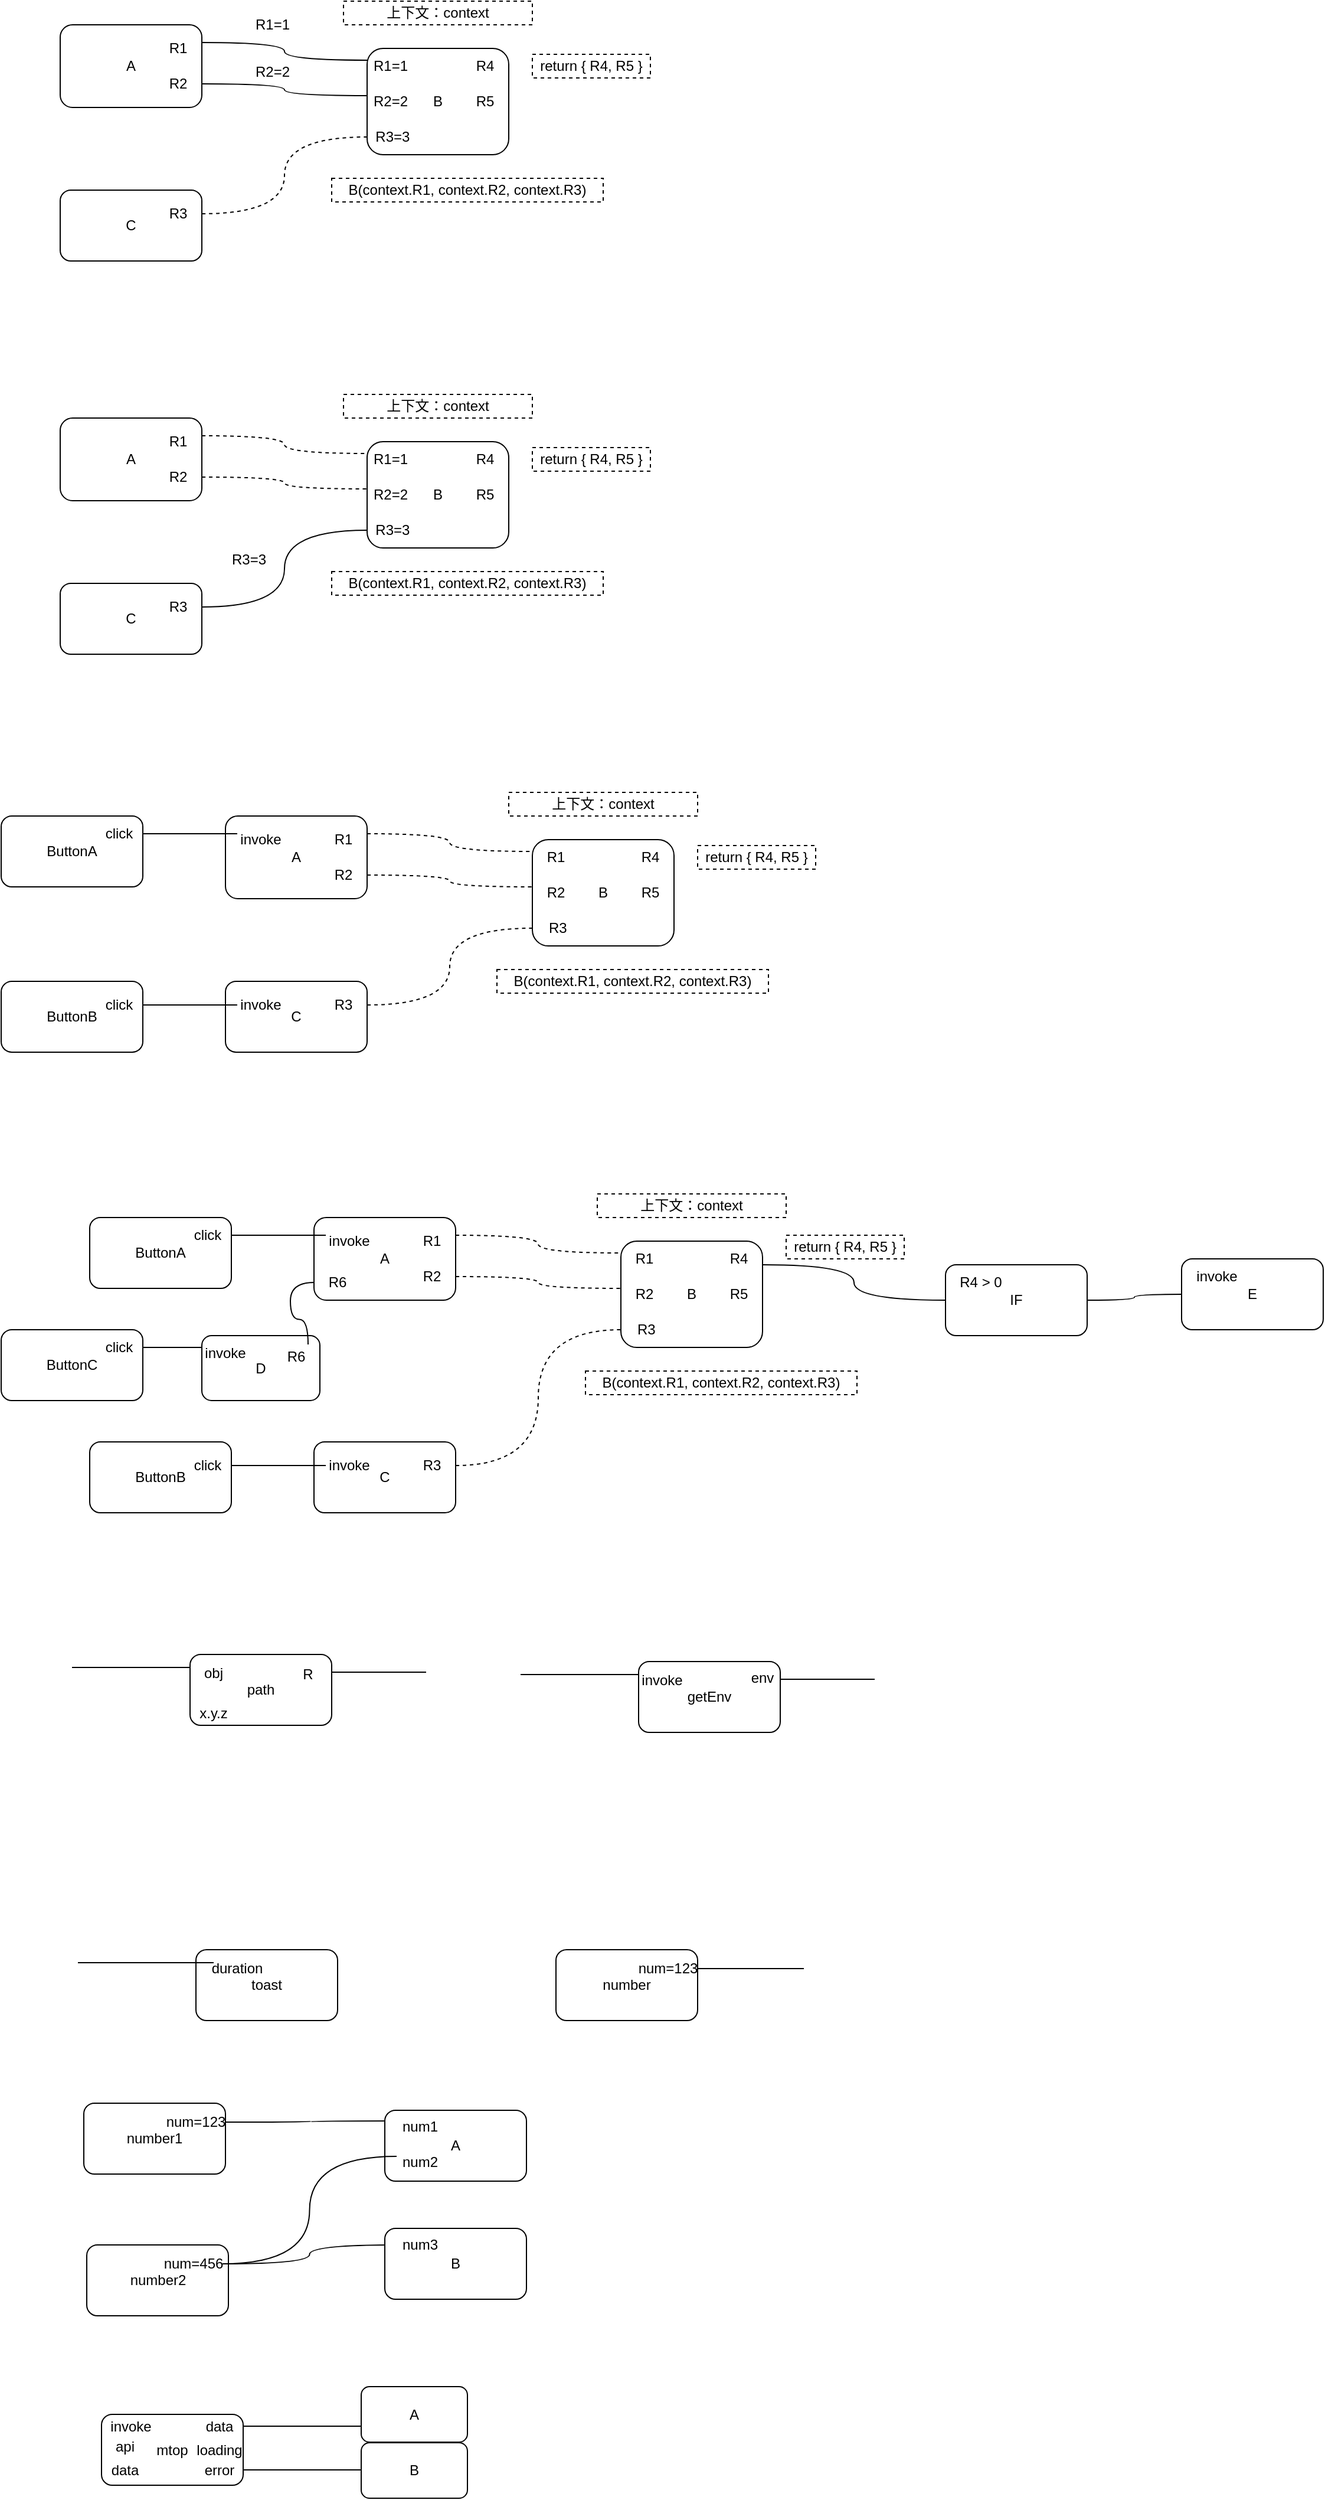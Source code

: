 <mxfile version="12.2.6" type="github" pages="1">
  <diagram id="3SAmoiVlxwmhgFJKYuEp" name="Page-1">
    <mxGraphModel dx="1337" dy="963" grid="1" gridSize="10" guides="1" tooltips="1" connect="1" arrows="1" fold="1" page="1" pageScale="1" pageWidth="1169" pageHeight="827" math="0" shadow="0">
      <root>
        <mxCell id="0"/>
        <mxCell id="1" parent="0"/>
        <mxCell id="eZTUCWaGUSo97DrQXdMs-1" value="A" style="rounded=1;whiteSpace=wrap;html=1;" parent="1" vertex="1">
          <mxGeometry x="70" y="100" width="120" height="70" as="geometry"/>
        </mxCell>
        <mxCell id="eZTUCWaGUSo97DrQXdMs-2" value="B" style="rounded=1;whiteSpace=wrap;html=1;" parent="1" vertex="1">
          <mxGeometry x="330" y="120" width="120" height="90" as="geometry"/>
        </mxCell>
        <mxCell id="eZTUCWaGUSo97DrQXdMs-3" value="C" style="rounded=1;whiteSpace=wrap;html=1;" parent="1" vertex="1">
          <mxGeometry x="70" y="240" width="120" height="60" as="geometry"/>
        </mxCell>
        <mxCell id="eZTUCWaGUSo97DrQXdMs-12" style="rounded=0;orthogonalLoop=1;jettySize=auto;html=1;exitX=1;exitY=0.25;exitDx=0;exitDy=0;entryX=0;entryY=0.25;entryDx=0;entryDy=0;endArrow=none;endFill=0;edgeStyle=orthogonalEdgeStyle;curved=1;" parent="1" source="eZTUCWaGUSo97DrQXdMs-5" target="eZTUCWaGUSo97DrQXdMs-9" edge="1">
          <mxGeometry relative="1" as="geometry"/>
        </mxCell>
        <mxCell id="eZTUCWaGUSo97DrQXdMs-5" value="R1" style="text;html=1;strokeColor=none;fillColor=none;align=center;verticalAlign=middle;whiteSpace=wrap;rounded=0;" parent="1" vertex="1">
          <mxGeometry x="150" y="110" width="40" height="20" as="geometry"/>
        </mxCell>
        <mxCell id="eZTUCWaGUSo97DrQXdMs-13" style="edgeStyle=orthogonalEdgeStyle;rounded=0;orthogonalLoop=1;jettySize=auto;html=1;exitX=1;exitY=0.5;exitDx=0;exitDy=0;entryX=0;entryY=0.25;entryDx=0;entryDy=0;endArrow=none;endFill=0;curved=1;" parent="1" source="eZTUCWaGUSo97DrQXdMs-6" target="eZTUCWaGUSo97DrQXdMs-10" edge="1">
          <mxGeometry relative="1" as="geometry"/>
        </mxCell>
        <mxCell id="eZTUCWaGUSo97DrQXdMs-6" value="R2" style="text;html=1;strokeColor=none;fillColor=none;align=center;verticalAlign=middle;whiteSpace=wrap;rounded=0;" parent="1" vertex="1">
          <mxGeometry x="150" y="140" width="40" height="20" as="geometry"/>
        </mxCell>
        <mxCell id="eZTUCWaGUSo97DrQXdMs-14" style="edgeStyle=orthogonalEdgeStyle;rounded=0;orthogonalLoop=1;jettySize=auto;html=1;exitX=1;exitY=0.5;exitDx=0;exitDy=0;entryX=0;entryY=0.5;entryDx=0;entryDy=0;endArrow=none;endFill=0;curved=1;dashed=1;" parent="1" source="eZTUCWaGUSo97DrQXdMs-7" target="eZTUCWaGUSo97DrQXdMs-11" edge="1">
          <mxGeometry relative="1" as="geometry"/>
        </mxCell>
        <mxCell id="eZTUCWaGUSo97DrQXdMs-7" value="R3" style="text;html=1;strokeColor=none;fillColor=none;align=center;verticalAlign=middle;whiteSpace=wrap;rounded=0;" parent="1" vertex="1">
          <mxGeometry x="150" y="250" width="40" height="20" as="geometry"/>
        </mxCell>
        <mxCell id="eZTUCWaGUSo97DrQXdMs-9" value="R1=1" style="text;html=1;strokeColor=none;fillColor=none;align=center;verticalAlign=middle;whiteSpace=wrap;rounded=0;" parent="1" vertex="1">
          <mxGeometry x="330" y="125" width="40" height="20" as="geometry"/>
        </mxCell>
        <mxCell id="eZTUCWaGUSo97DrQXdMs-10" value="R2=2" style="text;html=1;strokeColor=none;fillColor=none;align=center;verticalAlign=middle;whiteSpace=wrap;rounded=0;" parent="1" vertex="1">
          <mxGeometry x="330" y="155" width="40" height="20" as="geometry"/>
        </mxCell>
        <mxCell id="eZTUCWaGUSo97DrQXdMs-11" value="&amp;nbsp;R3=3" style="text;html=1;strokeColor=none;fillColor=none;align=center;verticalAlign=middle;whiteSpace=wrap;rounded=0;" parent="1" vertex="1">
          <mxGeometry x="330" y="185" width="40" height="20" as="geometry"/>
        </mxCell>
        <mxCell id="eZTUCWaGUSo97DrQXdMs-15" value="上下文：context" style="text;html=1;strokeColor=#000000;fillColor=none;align=center;verticalAlign=middle;whiteSpace=wrap;rounded=0;dashed=1;" parent="1" vertex="1">
          <mxGeometry x="310" y="80" width="160" height="20" as="geometry"/>
        </mxCell>
        <mxCell id="eZTUCWaGUSo97DrQXdMs-16" value="B(context.R1, context.R2, context.R3)" style="text;html=1;strokeColor=#000000;fillColor=none;align=center;verticalAlign=middle;whiteSpace=wrap;rounded=0;dashed=1;" parent="1" vertex="1">
          <mxGeometry x="300" y="230" width="230" height="20" as="geometry"/>
        </mxCell>
        <mxCell id="eZTUCWaGUSo97DrQXdMs-17" value="R4" style="text;html=1;strokeColor=none;fillColor=none;align=center;verticalAlign=middle;whiteSpace=wrap;rounded=0;" parent="1" vertex="1">
          <mxGeometry x="410" y="125" width="40" height="20" as="geometry"/>
        </mxCell>
        <mxCell id="eZTUCWaGUSo97DrQXdMs-18" value="R5" style="text;html=1;strokeColor=none;fillColor=none;align=center;verticalAlign=middle;whiteSpace=wrap;rounded=0;" parent="1" vertex="1">
          <mxGeometry x="410" y="155" width="40" height="20" as="geometry"/>
        </mxCell>
        <mxCell id="eZTUCWaGUSo97DrQXdMs-19" value="return { R4, R5 }" style="text;html=1;strokeColor=#000000;fillColor=none;align=center;verticalAlign=middle;whiteSpace=wrap;rounded=0;dashed=1;" parent="1" vertex="1">
          <mxGeometry x="470" y="125" width="100" height="20" as="geometry"/>
        </mxCell>
        <mxCell id="eZTUCWaGUSo97DrQXdMs-24" value="R1=1" style="text;html=1;strokeColor=none;fillColor=none;align=center;verticalAlign=middle;whiteSpace=wrap;rounded=0;dashed=1;" parent="1" vertex="1">
          <mxGeometry x="230" y="90" width="40" height="20" as="geometry"/>
        </mxCell>
        <mxCell id="eZTUCWaGUSo97DrQXdMs-62" value="A" style="rounded=1;whiteSpace=wrap;html=1;" parent="1" vertex="1">
          <mxGeometry x="70" y="433" width="120" height="70" as="geometry"/>
        </mxCell>
        <mxCell id="eZTUCWaGUSo97DrQXdMs-63" value="B" style="rounded=1;whiteSpace=wrap;html=1;" parent="1" vertex="1">
          <mxGeometry x="330" y="453" width="120" height="90" as="geometry"/>
        </mxCell>
        <mxCell id="eZTUCWaGUSo97DrQXdMs-64" value="C" style="rounded=1;whiteSpace=wrap;html=1;" parent="1" vertex="1">
          <mxGeometry x="70" y="573" width="120" height="60" as="geometry"/>
        </mxCell>
        <mxCell id="eZTUCWaGUSo97DrQXdMs-65" style="rounded=0;orthogonalLoop=1;jettySize=auto;html=1;exitX=1;exitY=0.25;exitDx=0;exitDy=0;entryX=0;entryY=0.25;entryDx=0;entryDy=0;endArrow=none;endFill=0;edgeStyle=orthogonalEdgeStyle;curved=1;dashed=1;" parent="1" source="eZTUCWaGUSo97DrQXdMs-66" target="eZTUCWaGUSo97DrQXdMs-71" edge="1">
          <mxGeometry relative="1" as="geometry"/>
        </mxCell>
        <mxCell id="eZTUCWaGUSo97DrQXdMs-66" value="R1" style="text;html=1;strokeColor=none;fillColor=none;align=center;verticalAlign=middle;whiteSpace=wrap;rounded=0;" parent="1" vertex="1">
          <mxGeometry x="150" y="443" width="40" height="20" as="geometry"/>
        </mxCell>
        <mxCell id="eZTUCWaGUSo97DrQXdMs-67" style="edgeStyle=orthogonalEdgeStyle;rounded=0;orthogonalLoop=1;jettySize=auto;html=1;exitX=1;exitY=0.5;exitDx=0;exitDy=0;entryX=0;entryY=0.25;entryDx=0;entryDy=0;endArrow=none;endFill=0;curved=1;dashed=1;" parent="1" source="eZTUCWaGUSo97DrQXdMs-68" target="eZTUCWaGUSo97DrQXdMs-72" edge="1">
          <mxGeometry relative="1" as="geometry"/>
        </mxCell>
        <mxCell id="eZTUCWaGUSo97DrQXdMs-68" value="R2" style="text;html=1;strokeColor=none;fillColor=none;align=center;verticalAlign=middle;whiteSpace=wrap;rounded=0;" parent="1" vertex="1">
          <mxGeometry x="150" y="473" width="40" height="20" as="geometry"/>
        </mxCell>
        <mxCell id="eZTUCWaGUSo97DrQXdMs-69" style="edgeStyle=orthogonalEdgeStyle;rounded=0;orthogonalLoop=1;jettySize=auto;html=1;exitX=1;exitY=0.5;exitDx=0;exitDy=0;entryX=0;entryY=0.5;entryDx=0;entryDy=0;endArrow=none;endFill=0;curved=1;" parent="1" source="eZTUCWaGUSo97DrQXdMs-70" target="eZTUCWaGUSo97DrQXdMs-73" edge="1">
          <mxGeometry relative="1" as="geometry"/>
        </mxCell>
        <mxCell id="eZTUCWaGUSo97DrQXdMs-70" value="R3" style="text;html=1;strokeColor=none;fillColor=none;align=center;verticalAlign=middle;whiteSpace=wrap;rounded=0;" parent="1" vertex="1">
          <mxGeometry x="150" y="583" width="40" height="20" as="geometry"/>
        </mxCell>
        <mxCell id="eZTUCWaGUSo97DrQXdMs-71" value="R1=1" style="text;html=1;strokeColor=none;fillColor=none;align=center;verticalAlign=middle;whiteSpace=wrap;rounded=0;" parent="1" vertex="1">
          <mxGeometry x="330" y="458" width="40" height="20" as="geometry"/>
        </mxCell>
        <mxCell id="eZTUCWaGUSo97DrQXdMs-72" value="R2=2" style="text;html=1;strokeColor=none;fillColor=none;align=center;verticalAlign=middle;whiteSpace=wrap;rounded=0;" parent="1" vertex="1">
          <mxGeometry x="330" y="488" width="40" height="20" as="geometry"/>
        </mxCell>
        <mxCell id="eZTUCWaGUSo97DrQXdMs-73" value="&amp;nbsp;R3=3" style="text;html=1;strokeColor=none;fillColor=none;align=center;verticalAlign=middle;whiteSpace=wrap;rounded=0;" parent="1" vertex="1">
          <mxGeometry x="330" y="518" width="40" height="20" as="geometry"/>
        </mxCell>
        <mxCell id="eZTUCWaGUSo97DrQXdMs-74" value="上下文：context" style="text;html=1;strokeColor=#000000;fillColor=none;align=center;verticalAlign=middle;whiteSpace=wrap;rounded=0;dashed=1;" parent="1" vertex="1">
          <mxGeometry x="310" y="413" width="160" height="20" as="geometry"/>
        </mxCell>
        <mxCell id="eZTUCWaGUSo97DrQXdMs-75" value="B(context.R1, context.R2, context.R3)" style="text;html=1;strokeColor=#000000;fillColor=none;align=center;verticalAlign=middle;whiteSpace=wrap;rounded=0;dashed=1;" parent="1" vertex="1">
          <mxGeometry x="300" y="563" width="230" height="20" as="geometry"/>
        </mxCell>
        <mxCell id="eZTUCWaGUSo97DrQXdMs-76" value="R4" style="text;html=1;strokeColor=none;fillColor=none;align=center;verticalAlign=middle;whiteSpace=wrap;rounded=0;" parent="1" vertex="1">
          <mxGeometry x="410" y="458" width="40" height="20" as="geometry"/>
        </mxCell>
        <mxCell id="eZTUCWaGUSo97DrQXdMs-77" value="R5" style="text;html=1;strokeColor=none;fillColor=none;align=center;verticalAlign=middle;whiteSpace=wrap;rounded=0;" parent="1" vertex="1">
          <mxGeometry x="410" y="488" width="40" height="20" as="geometry"/>
        </mxCell>
        <mxCell id="eZTUCWaGUSo97DrQXdMs-78" value="return { R4, R5 }" style="text;html=1;strokeColor=#000000;fillColor=none;align=center;verticalAlign=middle;whiteSpace=wrap;rounded=0;dashed=1;" parent="1" vertex="1">
          <mxGeometry x="470" y="458" width="100" height="20" as="geometry"/>
        </mxCell>
        <mxCell id="eZTUCWaGUSo97DrQXdMs-79" value="R3=3" style="text;html=1;strokeColor=none;fillColor=none;align=center;verticalAlign=middle;whiteSpace=wrap;rounded=0;dashed=1;" parent="1" vertex="1">
          <mxGeometry x="210" y="543" width="40" height="20" as="geometry"/>
        </mxCell>
        <mxCell id="eZTUCWaGUSo97DrQXdMs-80" value="R2=2" style="text;html=1;strokeColor=none;fillColor=none;align=center;verticalAlign=middle;whiteSpace=wrap;rounded=0;dashed=1;" parent="1" vertex="1">
          <mxGeometry x="230" y="130" width="40" height="20" as="geometry"/>
        </mxCell>
        <mxCell id="eZTUCWaGUSo97DrQXdMs-82" value="A" style="rounded=1;whiteSpace=wrap;html=1;" parent="1" vertex="1">
          <mxGeometry x="210" y="770" width="120" height="70" as="geometry"/>
        </mxCell>
        <mxCell id="eZTUCWaGUSo97DrQXdMs-83" value="B" style="rounded=1;whiteSpace=wrap;html=1;" parent="1" vertex="1">
          <mxGeometry x="470" y="790" width="120" height="90" as="geometry"/>
        </mxCell>
        <mxCell id="eZTUCWaGUSo97DrQXdMs-84" value="C" style="rounded=1;whiteSpace=wrap;html=1;" parent="1" vertex="1">
          <mxGeometry x="210" y="910" width="120" height="60" as="geometry"/>
        </mxCell>
        <mxCell id="eZTUCWaGUSo97DrQXdMs-85" style="rounded=0;orthogonalLoop=1;jettySize=auto;html=1;exitX=1;exitY=0.25;exitDx=0;exitDy=0;entryX=0;entryY=0.25;entryDx=0;entryDy=0;endArrow=none;endFill=0;edgeStyle=orthogonalEdgeStyle;curved=1;dashed=1;" parent="1" source="eZTUCWaGUSo97DrQXdMs-86" target="eZTUCWaGUSo97DrQXdMs-91" edge="1">
          <mxGeometry relative="1" as="geometry"/>
        </mxCell>
        <mxCell id="eZTUCWaGUSo97DrQXdMs-86" value="R1" style="text;html=1;strokeColor=none;fillColor=none;align=center;verticalAlign=middle;whiteSpace=wrap;rounded=0;" parent="1" vertex="1">
          <mxGeometry x="290" y="780" width="40" height="20" as="geometry"/>
        </mxCell>
        <mxCell id="eZTUCWaGUSo97DrQXdMs-87" style="edgeStyle=orthogonalEdgeStyle;rounded=0;orthogonalLoop=1;jettySize=auto;html=1;exitX=1;exitY=0.5;exitDx=0;exitDy=0;entryX=0;entryY=0.25;entryDx=0;entryDy=0;endArrow=none;endFill=0;curved=1;dashed=1;" parent="1" source="eZTUCWaGUSo97DrQXdMs-88" target="eZTUCWaGUSo97DrQXdMs-92" edge="1">
          <mxGeometry relative="1" as="geometry"/>
        </mxCell>
        <mxCell id="eZTUCWaGUSo97DrQXdMs-88" value="R2" style="text;html=1;strokeColor=none;fillColor=none;align=center;verticalAlign=middle;whiteSpace=wrap;rounded=0;" parent="1" vertex="1">
          <mxGeometry x="290" y="810" width="40" height="20" as="geometry"/>
        </mxCell>
        <mxCell id="eZTUCWaGUSo97DrQXdMs-89" style="edgeStyle=orthogonalEdgeStyle;rounded=0;orthogonalLoop=1;jettySize=auto;html=1;exitX=1;exitY=0.5;exitDx=0;exitDy=0;entryX=0;entryY=0.5;entryDx=0;entryDy=0;endArrow=none;endFill=0;curved=1;dashed=1;" parent="1" source="eZTUCWaGUSo97DrQXdMs-90" target="eZTUCWaGUSo97DrQXdMs-93" edge="1">
          <mxGeometry relative="1" as="geometry"/>
        </mxCell>
        <mxCell id="eZTUCWaGUSo97DrQXdMs-90" value="R3" style="text;html=1;strokeColor=none;fillColor=none;align=center;verticalAlign=middle;whiteSpace=wrap;rounded=0;" parent="1" vertex="1">
          <mxGeometry x="290" y="920" width="40" height="20" as="geometry"/>
        </mxCell>
        <mxCell id="eZTUCWaGUSo97DrQXdMs-91" value="R1" style="text;html=1;strokeColor=none;fillColor=none;align=center;verticalAlign=middle;whiteSpace=wrap;rounded=0;" parent="1" vertex="1">
          <mxGeometry x="470" y="795" width="40" height="20" as="geometry"/>
        </mxCell>
        <mxCell id="eZTUCWaGUSo97DrQXdMs-92" value="R2" style="text;html=1;strokeColor=none;fillColor=none;align=center;verticalAlign=middle;whiteSpace=wrap;rounded=0;" parent="1" vertex="1">
          <mxGeometry x="470" y="825" width="40" height="20" as="geometry"/>
        </mxCell>
        <mxCell id="eZTUCWaGUSo97DrQXdMs-93" value="&amp;nbsp;R3" style="text;html=1;strokeColor=none;fillColor=none;align=center;verticalAlign=middle;whiteSpace=wrap;rounded=0;" parent="1" vertex="1">
          <mxGeometry x="470" y="855" width="40" height="20" as="geometry"/>
        </mxCell>
        <mxCell id="eZTUCWaGUSo97DrQXdMs-94" value="上下文：context" style="text;html=1;strokeColor=#000000;fillColor=none;align=center;verticalAlign=middle;whiteSpace=wrap;rounded=0;dashed=1;" parent="1" vertex="1">
          <mxGeometry x="450" y="750" width="160" height="20" as="geometry"/>
        </mxCell>
        <mxCell id="eZTUCWaGUSo97DrQXdMs-95" value="B(context.R1, context.R2, context.R3)" style="text;html=1;strokeColor=#000000;fillColor=none;align=center;verticalAlign=middle;whiteSpace=wrap;rounded=0;dashed=1;" parent="1" vertex="1">
          <mxGeometry x="440" y="900" width="230" height="20" as="geometry"/>
        </mxCell>
        <mxCell id="eZTUCWaGUSo97DrQXdMs-96" value="R4" style="text;html=1;strokeColor=none;fillColor=none;align=center;verticalAlign=middle;whiteSpace=wrap;rounded=0;" parent="1" vertex="1">
          <mxGeometry x="550" y="795" width="40" height="20" as="geometry"/>
        </mxCell>
        <mxCell id="eZTUCWaGUSo97DrQXdMs-97" value="R5" style="text;html=1;strokeColor=none;fillColor=none;align=center;verticalAlign=middle;whiteSpace=wrap;rounded=0;" parent="1" vertex="1">
          <mxGeometry x="550" y="825" width="40" height="20" as="geometry"/>
        </mxCell>
        <mxCell id="eZTUCWaGUSo97DrQXdMs-98" value="return { R4, R5 }" style="text;html=1;strokeColor=#000000;fillColor=none;align=center;verticalAlign=middle;whiteSpace=wrap;rounded=0;dashed=1;" parent="1" vertex="1">
          <mxGeometry x="610" y="795" width="100" height="20" as="geometry"/>
        </mxCell>
        <mxCell id="eZTUCWaGUSo97DrQXdMs-100" value="ButtonB" style="rounded=1;whiteSpace=wrap;html=1;" parent="1" vertex="1">
          <mxGeometry x="20" y="910" width="120" height="60" as="geometry"/>
        </mxCell>
        <mxCell id="eZTUCWaGUSo97DrQXdMs-103" style="edgeStyle=orthogonalEdgeStyle;curved=1;rounded=0;orthogonalLoop=1;jettySize=auto;html=1;exitX=1;exitY=0.5;exitDx=0;exitDy=0;entryX=0;entryY=0.5;entryDx=0;entryDy=0;endArrow=none;endFill=0;" parent="1" source="eZTUCWaGUSo97DrQXdMs-101" target="eZTUCWaGUSo97DrQXdMs-102" edge="1">
          <mxGeometry relative="1" as="geometry"/>
        </mxCell>
        <mxCell id="eZTUCWaGUSo97DrQXdMs-101" value="click" style="text;html=1;strokeColor=none;fillColor=none;align=center;verticalAlign=middle;whiteSpace=wrap;rounded=0;" parent="1" vertex="1">
          <mxGeometry x="100" y="920" width="40" height="20" as="geometry"/>
        </mxCell>
        <mxCell id="eZTUCWaGUSo97DrQXdMs-102" value="invoke" style="text;html=1;strokeColor=none;fillColor=none;align=center;verticalAlign=middle;whiteSpace=wrap;rounded=0;" parent="1" vertex="1">
          <mxGeometry x="220" y="920" width="40" height="20" as="geometry"/>
        </mxCell>
        <mxCell id="eZTUCWaGUSo97DrQXdMs-104" value="ButtonA" style="rounded=1;whiteSpace=wrap;html=1;" parent="1" vertex="1">
          <mxGeometry x="20" y="770" width="120" height="60" as="geometry"/>
        </mxCell>
        <mxCell id="eZTUCWaGUSo97DrQXdMs-107" style="edgeStyle=orthogonalEdgeStyle;curved=1;rounded=0;orthogonalLoop=1;jettySize=auto;html=1;exitX=1;exitY=0.5;exitDx=0;exitDy=0;entryX=0;entryY=0.25;entryDx=0;entryDy=0;endArrow=none;endFill=0;" parent="1" source="eZTUCWaGUSo97DrQXdMs-105" target="eZTUCWaGUSo97DrQXdMs-106" edge="1">
          <mxGeometry relative="1" as="geometry"/>
        </mxCell>
        <mxCell id="eZTUCWaGUSo97DrQXdMs-105" value="click" style="text;html=1;strokeColor=none;fillColor=none;align=center;verticalAlign=middle;whiteSpace=wrap;rounded=0;" parent="1" vertex="1">
          <mxGeometry x="100" y="775" width="40" height="20" as="geometry"/>
        </mxCell>
        <mxCell id="eZTUCWaGUSo97DrQXdMs-106" value="invoke" style="text;html=1;strokeColor=none;fillColor=none;align=center;verticalAlign=middle;whiteSpace=wrap;rounded=0;" parent="1" vertex="1">
          <mxGeometry x="220" y="780" width="40" height="20" as="geometry"/>
        </mxCell>
        <mxCell id="eZTUCWaGUSo97DrQXdMs-108" value="A" style="rounded=1;whiteSpace=wrap;html=1;" parent="1" vertex="1">
          <mxGeometry x="285" y="1110" width="120" height="70" as="geometry"/>
        </mxCell>
        <mxCell id="eZTUCWaGUSo97DrQXdMs-109" value="B" style="rounded=1;whiteSpace=wrap;html=1;" parent="1" vertex="1">
          <mxGeometry x="545" y="1130" width="120" height="90" as="geometry"/>
        </mxCell>
        <mxCell id="eZTUCWaGUSo97DrQXdMs-110" value="C" style="rounded=1;whiteSpace=wrap;html=1;" parent="1" vertex="1">
          <mxGeometry x="285" y="1300" width="120" height="60" as="geometry"/>
        </mxCell>
        <mxCell id="eZTUCWaGUSo97DrQXdMs-111" style="rounded=0;orthogonalLoop=1;jettySize=auto;html=1;exitX=1;exitY=0.25;exitDx=0;exitDy=0;entryX=0;entryY=0.25;entryDx=0;entryDy=0;endArrow=none;endFill=0;edgeStyle=orthogonalEdgeStyle;curved=1;dashed=1;" parent="1" source="eZTUCWaGUSo97DrQXdMs-112" target="eZTUCWaGUSo97DrQXdMs-117" edge="1">
          <mxGeometry relative="1" as="geometry"/>
        </mxCell>
        <mxCell id="eZTUCWaGUSo97DrQXdMs-112" value="R1" style="text;html=1;strokeColor=none;fillColor=none;align=center;verticalAlign=middle;whiteSpace=wrap;rounded=0;" parent="1" vertex="1">
          <mxGeometry x="365" y="1120" width="40" height="20" as="geometry"/>
        </mxCell>
        <mxCell id="eZTUCWaGUSo97DrQXdMs-113" style="edgeStyle=orthogonalEdgeStyle;rounded=0;orthogonalLoop=1;jettySize=auto;html=1;exitX=1;exitY=0.5;exitDx=0;exitDy=0;entryX=0;entryY=0.25;entryDx=0;entryDy=0;endArrow=none;endFill=0;curved=1;dashed=1;" parent="1" source="eZTUCWaGUSo97DrQXdMs-114" target="eZTUCWaGUSo97DrQXdMs-118" edge="1">
          <mxGeometry relative="1" as="geometry"/>
        </mxCell>
        <mxCell id="eZTUCWaGUSo97DrQXdMs-114" value="R2" style="text;html=1;strokeColor=none;fillColor=none;align=center;verticalAlign=middle;whiteSpace=wrap;rounded=0;" parent="1" vertex="1">
          <mxGeometry x="365" y="1150" width="40" height="20" as="geometry"/>
        </mxCell>
        <mxCell id="eZTUCWaGUSo97DrQXdMs-115" style="edgeStyle=orthogonalEdgeStyle;rounded=0;orthogonalLoop=1;jettySize=auto;html=1;exitX=1;exitY=0.5;exitDx=0;exitDy=0;entryX=0;entryY=0.5;entryDx=0;entryDy=0;endArrow=none;endFill=0;curved=1;dashed=1;" parent="1" source="eZTUCWaGUSo97DrQXdMs-116" target="eZTUCWaGUSo97DrQXdMs-119" edge="1">
          <mxGeometry relative="1" as="geometry"/>
        </mxCell>
        <mxCell id="eZTUCWaGUSo97DrQXdMs-116" value="R3" style="text;html=1;strokeColor=none;fillColor=none;align=center;verticalAlign=middle;whiteSpace=wrap;rounded=0;" parent="1" vertex="1">
          <mxGeometry x="365" y="1310" width="40" height="20" as="geometry"/>
        </mxCell>
        <mxCell id="eZTUCWaGUSo97DrQXdMs-117" value="R1" style="text;html=1;strokeColor=none;fillColor=none;align=center;verticalAlign=middle;whiteSpace=wrap;rounded=0;" parent="1" vertex="1">
          <mxGeometry x="545" y="1135" width="40" height="20" as="geometry"/>
        </mxCell>
        <mxCell id="eZTUCWaGUSo97DrQXdMs-118" value="R2" style="text;html=1;strokeColor=none;fillColor=none;align=center;verticalAlign=middle;whiteSpace=wrap;rounded=0;" parent="1" vertex="1">
          <mxGeometry x="545" y="1165" width="40" height="20" as="geometry"/>
        </mxCell>
        <mxCell id="eZTUCWaGUSo97DrQXdMs-119" value="&amp;nbsp;R3" style="text;html=1;strokeColor=none;fillColor=none;align=center;verticalAlign=middle;whiteSpace=wrap;rounded=0;" parent="1" vertex="1">
          <mxGeometry x="545" y="1195" width="40" height="20" as="geometry"/>
        </mxCell>
        <mxCell id="eZTUCWaGUSo97DrQXdMs-120" value="上下文：context" style="text;html=1;strokeColor=#000000;fillColor=none;align=center;verticalAlign=middle;whiteSpace=wrap;rounded=0;dashed=1;" parent="1" vertex="1">
          <mxGeometry x="525" y="1090" width="160" height="20" as="geometry"/>
        </mxCell>
        <mxCell id="eZTUCWaGUSo97DrQXdMs-121" value="B(context.R1, context.R2, context.R3)" style="text;html=1;strokeColor=#000000;fillColor=none;align=center;verticalAlign=middle;whiteSpace=wrap;rounded=0;dashed=1;" parent="1" vertex="1">
          <mxGeometry x="515" y="1240" width="230" height="20" as="geometry"/>
        </mxCell>
        <mxCell id="eZTUCWaGUSo97DrQXdMs-145" style="edgeStyle=orthogonalEdgeStyle;curved=1;rounded=0;orthogonalLoop=1;jettySize=auto;html=1;exitX=1;exitY=0.75;exitDx=0;exitDy=0;endArrow=none;endFill=0;" parent="1" source="eZTUCWaGUSo97DrQXdMs-122" target="eZTUCWaGUSo97DrQXdMs-143" edge="1">
          <mxGeometry relative="1" as="geometry"/>
        </mxCell>
        <mxCell id="eZTUCWaGUSo97DrQXdMs-122" value="R4" style="text;html=1;strokeColor=none;fillColor=none;align=center;verticalAlign=middle;whiteSpace=wrap;rounded=0;" parent="1" vertex="1">
          <mxGeometry x="625" y="1135" width="40" height="20" as="geometry"/>
        </mxCell>
        <mxCell id="eZTUCWaGUSo97DrQXdMs-123" value="R5" style="text;html=1;strokeColor=none;fillColor=none;align=center;verticalAlign=middle;whiteSpace=wrap;rounded=0;" parent="1" vertex="1">
          <mxGeometry x="625" y="1165" width="40" height="20" as="geometry"/>
        </mxCell>
        <mxCell id="eZTUCWaGUSo97DrQXdMs-124" value="return { R4, R5 }" style="text;html=1;strokeColor=#000000;fillColor=none;align=center;verticalAlign=middle;whiteSpace=wrap;rounded=0;dashed=1;" parent="1" vertex="1">
          <mxGeometry x="685" y="1125" width="100" height="20" as="geometry"/>
        </mxCell>
        <mxCell id="eZTUCWaGUSo97DrQXdMs-125" value="ButtonB" style="rounded=1;whiteSpace=wrap;html=1;" parent="1" vertex="1">
          <mxGeometry x="95" y="1300" width="120" height="60" as="geometry"/>
        </mxCell>
        <mxCell id="eZTUCWaGUSo97DrQXdMs-126" style="edgeStyle=orthogonalEdgeStyle;curved=1;rounded=0;orthogonalLoop=1;jettySize=auto;html=1;exitX=1;exitY=0.5;exitDx=0;exitDy=0;entryX=0;entryY=0.5;entryDx=0;entryDy=0;endArrow=none;endFill=0;" parent="1" source="eZTUCWaGUSo97DrQXdMs-127" target="eZTUCWaGUSo97DrQXdMs-128" edge="1">
          <mxGeometry relative="1" as="geometry"/>
        </mxCell>
        <mxCell id="eZTUCWaGUSo97DrQXdMs-127" value="click" style="text;html=1;strokeColor=none;fillColor=none;align=center;verticalAlign=middle;whiteSpace=wrap;rounded=0;" parent="1" vertex="1">
          <mxGeometry x="175" y="1310" width="40" height="20" as="geometry"/>
        </mxCell>
        <mxCell id="eZTUCWaGUSo97DrQXdMs-128" value="invoke" style="text;html=1;strokeColor=none;fillColor=none;align=center;verticalAlign=middle;whiteSpace=wrap;rounded=0;" parent="1" vertex="1">
          <mxGeometry x="295" y="1310" width="40" height="20" as="geometry"/>
        </mxCell>
        <mxCell id="eZTUCWaGUSo97DrQXdMs-129" value="ButtonA" style="rounded=1;whiteSpace=wrap;html=1;" parent="1" vertex="1">
          <mxGeometry x="95" y="1110" width="120" height="60" as="geometry"/>
        </mxCell>
        <mxCell id="eZTUCWaGUSo97DrQXdMs-130" style="edgeStyle=orthogonalEdgeStyle;curved=1;rounded=0;orthogonalLoop=1;jettySize=auto;html=1;exitX=1;exitY=0.5;exitDx=0;exitDy=0;entryX=0;entryY=0.25;entryDx=0;entryDy=0;endArrow=none;endFill=0;" parent="1" source="eZTUCWaGUSo97DrQXdMs-131" target="eZTUCWaGUSo97DrQXdMs-132" edge="1">
          <mxGeometry relative="1" as="geometry"/>
        </mxCell>
        <mxCell id="eZTUCWaGUSo97DrQXdMs-131" value="click" style="text;html=1;strokeColor=none;fillColor=none;align=center;verticalAlign=middle;whiteSpace=wrap;rounded=0;" parent="1" vertex="1">
          <mxGeometry x="175" y="1115" width="40" height="20" as="geometry"/>
        </mxCell>
        <mxCell id="eZTUCWaGUSo97DrQXdMs-132" value="invoke" style="text;html=1;strokeColor=none;fillColor=none;align=center;verticalAlign=middle;whiteSpace=wrap;rounded=0;" parent="1" vertex="1">
          <mxGeometry x="295" y="1120" width="40" height="20" as="geometry"/>
        </mxCell>
        <mxCell id="eZTUCWaGUSo97DrQXdMs-133" value="D" style="rounded=1;whiteSpace=wrap;html=1;" parent="1" vertex="1">
          <mxGeometry x="190" y="1210" width="100" height="55" as="geometry"/>
        </mxCell>
        <mxCell id="eZTUCWaGUSo97DrQXdMs-136" style="edgeStyle=orthogonalEdgeStyle;curved=1;rounded=0;orthogonalLoop=1;jettySize=auto;html=1;entryX=0;entryY=0.5;entryDx=0;entryDy=0;endArrow=none;endFill=0;exitX=0.75;exitY=0;exitDx=0;exitDy=0;" parent="1" source="eZTUCWaGUSo97DrQXdMs-134" target="eZTUCWaGUSo97DrQXdMs-135" edge="1">
          <mxGeometry relative="1" as="geometry">
            <mxPoint x="305" y="1218" as="sourcePoint"/>
          </mxGeometry>
        </mxCell>
        <mxCell id="eZTUCWaGUSo97DrQXdMs-134" value="R6" style="text;html=1;strokeColor=none;fillColor=none;align=center;verticalAlign=middle;whiteSpace=wrap;rounded=0;" parent="1" vertex="1">
          <mxGeometry x="250" y="1217.5" width="40" height="20" as="geometry"/>
        </mxCell>
        <mxCell id="eZTUCWaGUSo97DrQXdMs-135" value="R6" style="text;html=1;strokeColor=none;fillColor=none;align=center;verticalAlign=middle;whiteSpace=wrap;rounded=0;" parent="1" vertex="1">
          <mxGeometry x="285" y="1155" width="40" height="20" as="geometry"/>
        </mxCell>
        <mxCell id="eZTUCWaGUSo97DrQXdMs-137" value="ButtonC" style="rounded=1;whiteSpace=wrap;html=1;" parent="1" vertex="1">
          <mxGeometry x="20" y="1205" width="120" height="60" as="geometry"/>
        </mxCell>
        <mxCell id="eZTUCWaGUSo97DrQXdMs-142" style="edgeStyle=orthogonalEdgeStyle;curved=1;rounded=0;orthogonalLoop=1;jettySize=auto;html=1;exitX=1;exitY=0.5;exitDx=0;exitDy=0;entryX=0;entryY=0.25;entryDx=0;entryDy=0;endArrow=none;endFill=0;" parent="1" source="eZTUCWaGUSo97DrQXdMs-138" target="eZTUCWaGUSo97DrQXdMs-140" edge="1">
          <mxGeometry relative="1" as="geometry"/>
        </mxCell>
        <mxCell id="eZTUCWaGUSo97DrQXdMs-138" value="click" style="text;html=1;strokeColor=none;fillColor=none;align=center;verticalAlign=middle;whiteSpace=wrap;rounded=0;" parent="1" vertex="1">
          <mxGeometry x="100" y="1210" width="40" height="20" as="geometry"/>
        </mxCell>
        <mxCell id="eZTUCWaGUSo97DrQXdMs-140" value="invoke" style="text;html=1;strokeColor=none;fillColor=none;align=center;verticalAlign=middle;whiteSpace=wrap;rounded=0;" parent="1" vertex="1">
          <mxGeometry x="190" y="1215" width="40" height="20" as="geometry"/>
        </mxCell>
        <mxCell id="eZTUCWaGUSo97DrQXdMs-146" style="edgeStyle=orthogonalEdgeStyle;curved=1;rounded=0;orthogonalLoop=1;jettySize=auto;html=1;exitX=1;exitY=0.5;exitDx=0;exitDy=0;entryX=0;entryY=0.5;entryDx=0;entryDy=0;endArrow=none;endFill=0;" parent="1" source="eZTUCWaGUSo97DrQXdMs-143" target="eZTUCWaGUSo97DrQXdMs-144" edge="1">
          <mxGeometry relative="1" as="geometry"/>
        </mxCell>
        <mxCell id="eZTUCWaGUSo97DrQXdMs-143" value="IF" style="rounded=1;whiteSpace=wrap;html=1;strokeColor=#000000;" parent="1" vertex="1">
          <mxGeometry x="820" y="1150" width="120" height="60" as="geometry"/>
        </mxCell>
        <mxCell id="eZTUCWaGUSo97DrQXdMs-144" value="E" style="rounded=1;whiteSpace=wrap;html=1;strokeColor=#000000;" parent="1" vertex="1">
          <mxGeometry x="1020" y="1145" width="120" height="60" as="geometry"/>
        </mxCell>
        <mxCell id="eZTUCWaGUSo97DrQXdMs-147" value="R4 &amp;gt; 0" style="text;html=1;strokeColor=none;fillColor=none;align=center;verticalAlign=middle;whiteSpace=wrap;rounded=0;" parent="1" vertex="1">
          <mxGeometry x="830" y="1155" width="40" height="20" as="geometry"/>
        </mxCell>
        <mxCell id="6F6WlgKRszxh8Tz2Ikxr-1" value="invoke" style="text;html=1;strokeColor=none;fillColor=none;align=center;verticalAlign=middle;whiteSpace=wrap;rounded=0;" vertex="1" parent="1">
          <mxGeometry x="1030" y="1150" width="40" height="20" as="geometry"/>
        </mxCell>
        <mxCell id="6F6WlgKRszxh8Tz2Ikxr-6" style="edgeStyle=orthogonalEdgeStyle;curved=1;rounded=0;orthogonalLoop=1;jettySize=auto;html=1;exitX=1;exitY=0.25;exitDx=0;exitDy=0;endArrow=none;endFill=0;" edge="1" parent="1" source="6F6WlgKRszxh8Tz2Ikxr-2">
          <mxGeometry relative="1" as="geometry">
            <mxPoint x="380" y="1495" as="targetPoint"/>
          </mxGeometry>
        </mxCell>
        <mxCell id="6F6WlgKRszxh8Tz2Ikxr-2" value="path" style="rounded=1;whiteSpace=wrap;html=1;strokeColor=#000000;" vertex="1" parent="1">
          <mxGeometry x="180" y="1480" width="120" height="60" as="geometry"/>
        </mxCell>
        <mxCell id="6F6WlgKRszxh8Tz2Ikxr-8" style="edgeStyle=orthogonalEdgeStyle;curved=1;rounded=0;orthogonalLoop=1;jettySize=auto;html=1;exitX=0;exitY=0.25;exitDx=0;exitDy=0;endArrow=none;endFill=0;" edge="1" parent="1" source="6F6WlgKRszxh8Tz2Ikxr-3">
          <mxGeometry relative="1" as="geometry">
            <mxPoint x="80" y="1491" as="targetPoint"/>
          </mxGeometry>
        </mxCell>
        <mxCell id="6F6WlgKRszxh8Tz2Ikxr-3" value="obj" style="text;html=1;strokeColor=none;fillColor=none;align=center;verticalAlign=middle;whiteSpace=wrap;rounded=0;" vertex="1" parent="1">
          <mxGeometry x="180" y="1486" width="40" height="20" as="geometry"/>
        </mxCell>
        <mxCell id="6F6WlgKRszxh8Tz2Ikxr-4" value="x.y.z" style="text;html=1;strokeColor=none;fillColor=none;align=center;verticalAlign=middle;whiteSpace=wrap;rounded=0;" vertex="1" parent="1">
          <mxGeometry x="180" y="1520" width="40" height="20" as="geometry"/>
        </mxCell>
        <mxCell id="6F6WlgKRszxh8Tz2Ikxr-7" value="R" style="text;html=1;strokeColor=none;fillColor=none;align=center;verticalAlign=middle;whiteSpace=wrap;rounded=0;" vertex="1" parent="1">
          <mxGeometry x="260" y="1487" width="40" height="20" as="geometry"/>
        </mxCell>
        <mxCell id="6F6WlgKRszxh8Tz2Ikxr-10" style="edgeStyle=orthogonalEdgeStyle;curved=1;rounded=0;orthogonalLoop=1;jettySize=auto;html=1;exitX=1;exitY=0.25;exitDx=0;exitDy=0;endArrow=none;endFill=0;" edge="1" parent="1" source="6F6WlgKRszxh8Tz2Ikxr-11">
          <mxGeometry relative="1" as="geometry">
            <mxPoint x="760" y="1501" as="targetPoint"/>
          </mxGeometry>
        </mxCell>
        <mxCell id="6F6WlgKRszxh8Tz2Ikxr-11" value="getEnv" style="rounded=1;whiteSpace=wrap;html=1;strokeColor=#000000;" vertex="1" parent="1">
          <mxGeometry x="560" y="1486" width="120" height="60" as="geometry"/>
        </mxCell>
        <mxCell id="6F6WlgKRszxh8Tz2Ikxr-12" style="edgeStyle=orthogonalEdgeStyle;curved=1;rounded=0;orthogonalLoop=1;jettySize=auto;html=1;exitX=0;exitY=0.25;exitDx=0;exitDy=0;endArrow=none;endFill=0;" edge="1" parent="1" source="6F6WlgKRszxh8Tz2Ikxr-13">
          <mxGeometry relative="1" as="geometry">
            <mxPoint x="460" y="1497" as="targetPoint"/>
          </mxGeometry>
        </mxCell>
        <mxCell id="6F6WlgKRszxh8Tz2Ikxr-13" value="invoke" style="text;html=1;strokeColor=none;fillColor=none;align=center;verticalAlign=middle;whiteSpace=wrap;rounded=0;" vertex="1" parent="1">
          <mxGeometry x="560" y="1492" width="40" height="20" as="geometry"/>
        </mxCell>
        <mxCell id="6F6WlgKRszxh8Tz2Ikxr-16" value="env" style="text;html=1;strokeColor=none;fillColor=none;align=center;verticalAlign=middle;whiteSpace=wrap;rounded=0;" vertex="1" parent="1">
          <mxGeometry x="645" y="1490" width="40" height="20" as="geometry"/>
        </mxCell>
        <mxCell id="6F6WlgKRszxh8Tz2Ikxr-19" value="toast" style="rounded=1;whiteSpace=wrap;html=1;strokeColor=#000000;" vertex="1" parent="1">
          <mxGeometry x="185" y="1730" width="120" height="60" as="geometry"/>
        </mxCell>
        <mxCell id="6F6WlgKRszxh8Tz2Ikxr-20" style="edgeStyle=orthogonalEdgeStyle;curved=1;rounded=0;orthogonalLoop=1;jettySize=auto;html=1;exitX=0;exitY=0.25;exitDx=0;exitDy=0;endArrow=none;endFill=0;" edge="1" parent="1" source="6F6WlgKRszxh8Tz2Ikxr-21">
          <mxGeometry relative="1" as="geometry">
            <mxPoint x="85" y="1741" as="targetPoint"/>
          </mxGeometry>
        </mxCell>
        <mxCell id="6F6WlgKRszxh8Tz2Ikxr-21" value="duration" style="text;html=1;strokeColor=none;fillColor=none;align=center;verticalAlign=middle;whiteSpace=wrap;rounded=0;" vertex="1" parent="1">
          <mxGeometry x="200" y="1736" width="40" height="20" as="geometry"/>
        </mxCell>
        <mxCell id="6F6WlgKRszxh8Tz2Ikxr-23" value="number" style="rounded=1;whiteSpace=wrap;html=1;strokeColor=#000000;" vertex="1" parent="1">
          <mxGeometry x="490" y="1730" width="120" height="60" as="geometry"/>
        </mxCell>
        <mxCell id="6F6WlgKRszxh8Tz2Ikxr-27" style="edgeStyle=orthogonalEdgeStyle;curved=1;rounded=0;orthogonalLoop=1;jettySize=auto;html=1;exitX=1;exitY=0.5;exitDx=0;exitDy=0;endArrow=none;endFill=0;" edge="1" parent="1" source="6F6WlgKRszxh8Tz2Ikxr-26">
          <mxGeometry relative="1" as="geometry">
            <mxPoint x="700" y="1746" as="targetPoint"/>
          </mxGeometry>
        </mxCell>
        <mxCell id="6F6WlgKRszxh8Tz2Ikxr-26" value="num=123" style="text;html=1;strokeColor=none;fillColor=none;align=center;verticalAlign=middle;whiteSpace=wrap;rounded=0;" vertex="1" parent="1">
          <mxGeometry x="560" y="1736" width="50" height="20" as="geometry"/>
        </mxCell>
        <mxCell id="6F6WlgKRszxh8Tz2Ikxr-28" value="number1" style="rounded=1;whiteSpace=wrap;html=1;strokeColor=#000000;" vertex="1" parent="1">
          <mxGeometry x="90" y="1860" width="120" height="60" as="geometry"/>
        </mxCell>
        <mxCell id="6F6WlgKRszxh8Tz2Ikxr-29" style="edgeStyle=orthogonalEdgeStyle;curved=1;rounded=0;orthogonalLoop=1;jettySize=auto;html=1;exitX=1;exitY=0.5;exitDx=0;exitDy=0;endArrow=none;endFill=0;entryX=0;entryY=0.25;entryDx=0;entryDy=0;" edge="1" parent="1" source="6F6WlgKRszxh8Tz2Ikxr-30" target="6F6WlgKRszxh8Tz2Ikxr-32">
          <mxGeometry relative="1" as="geometry">
            <mxPoint x="300" y="1876" as="targetPoint"/>
          </mxGeometry>
        </mxCell>
        <mxCell id="6F6WlgKRszxh8Tz2Ikxr-30" value="num=123" style="text;html=1;strokeColor=none;fillColor=none;align=center;verticalAlign=middle;whiteSpace=wrap;rounded=0;" vertex="1" parent="1">
          <mxGeometry x="160" y="1866" width="50" height="20" as="geometry"/>
        </mxCell>
        <mxCell id="6F6WlgKRszxh8Tz2Ikxr-31" value="A" style="rounded=1;whiteSpace=wrap;html=1;strokeColor=#000000;" vertex="1" parent="1">
          <mxGeometry x="345" y="1866" width="120" height="60" as="geometry"/>
        </mxCell>
        <mxCell id="6F6WlgKRszxh8Tz2Ikxr-32" value="num1" style="text;html=1;strokeColor=none;fillColor=none;align=center;verticalAlign=middle;whiteSpace=wrap;rounded=0;" vertex="1" parent="1">
          <mxGeometry x="355" y="1870" width="40" height="20" as="geometry"/>
        </mxCell>
        <mxCell id="6F6WlgKRszxh8Tz2Ikxr-33" value="mtop" style="rounded=1;whiteSpace=wrap;html=1;strokeColor=#000000;" vertex="1" parent="1">
          <mxGeometry x="105" y="2123.5" width="120" height="60" as="geometry"/>
        </mxCell>
        <mxCell id="6F6WlgKRszxh8Tz2Ikxr-40" style="edgeStyle=orthogonalEdgeStyle;curved=1;rounded=0;orthogonalLoop=1;jettySize=auto;html=1;exitX=1;exitY=0.5;exitDx=0;exitDy=0;endArrow=none;endFill=0;" edge="1" parent="1" source="6F6WlgKRszxh8Tz2Ikxr-34">
          <mxGeometry relative="1" as="geometry">
            <mxPoint x="325" y="2133.5" as="targetPoint"/>
          </mxGeometry>
        </mxCell>
        <mxCell id="6F6WlgKRszxh8Tz2Ikxr-34" value="data" style="text;html=1;strokeColor=none;fillColor=none;align=center;verticalAlign=middle;whiteSpace=wrap;rounded=0;" vertex="1" parent="1">
          <mxGeometry x="185" y="2123.5" width="40" height="20" as="geometry"/>
        </mxCell>
        <mxCell id="6F6WlgKRszxh8Tz2Ikxr-41" style="edgeStyle=orthogonalEdgeStyle;curved=1;rounded=0;orthogonalLoop=1;jettySize=auto;html=1;exitX=1;exitY=0.5;exitDx=0;exitDy=0;endArrow=none;endFill=0;" edge="1" parent="1" source="6F6WlgKRszxh8Tz2Ikxr-35">
          <mxGeometry relative="1" as="geometry">
            <mxPoint x="325" y="2170.5" as="targetPoint"/>
          </mxGeometry>
        </mxCell>
        <mxCell id="6F6WlgKRszxh8Tz2Ikxr-35" value="error" style="text;html=1;strokeColor=none;fillColor=none;align=center;verticalAlign=middle;whiteSpace=wrap;rounded=0;" vertex="1" parent="1">
          <mxGeometry x="185" y="2160.5" width="40" height="20" as="geometry"/>
        </mxCell>
        <mxCell id="6F6WlgKRszxh8Tz2Ikxr-36" value="api" style="text;html=1;strokeColor=none;fillColor=none;align=center;verticalAlign=middle;whiteSpace=wrap;rounded=0;" vertex="1" parent="1">
          <mxGeometry x="105" y="2140.5" width="40" height="20" as="geometry"/>
        </mxCell>
        <mxCell id="6F6WlgKRszxh8Tz2Ikxr-37" value="data" style="text;html=1;strokeColor=none;fillColor=none;align=center;verticalAlign=middle;whiteSpace=wrap;rounded=0;" vertex="1" parent="1">
          <mxGeometry x="105" y="2160.5" width="40" height="20" as="geometry"/>
        </mxCell>
        <mxCell id="6F6WlgKRszxh8Tz2Ikxr-39" value="invoke" style="text;html=1;strokeColor=none;fillColor=none;align=center;verticalAlign=middle;whiteSpace=wrap;rounded=0;" vertex="1" parent="1">
          <mxGeometry x="110" y="2123.5" width="40" height="20" as="geometry"/>
        </mxCell>
        <mxCell id="6F6WlgKRszxh8Tz2Ikxr-42" value="A" style="rounded=1;whiteSpace=wrap;html=1;strokeColor=#000000;" vertex="1" parent="1">
          <mxGeometry x="325" y="2100" width="90" height="47" as="geometry"/>
        </mxCell>
        <mxCell id="6F6WlgKRszxh8Tz2Ikxr-44" value="B" style="rounded=1;whiteSpace=wrap;html=1;strokeColor=#000000;" vertex="1" parent="1">
          <mxGeometry x="325" y="2147.5" width="90" height="47" as="geometry"/>
        </mxCell>
        <mxCell id="6F6WlgKRszxh8Tz2Ikxr-45" value="loading" style="text;html=1;strokeColor=none;fillColor=none;align=center;verticalAlign=middle;whiteSpace=wrap;rounded=0;" vertex="1" parent="1">
          <mxGeometry x="185" y="2143.5" width="40" height="20" as="geometry"/>
        </mxCell>
        <mxCell id="6F6WlgKRszxh8Tz2Ikxr-47" value="number2" style="rounded=1;whiteSpace=wrap;html=1;strokeColor=#000000;" vertex="1" parent="1">
          <mxGeometry x="92.5" y="1980" width="120" height="60" as="geometry"/>
        </mxCell>
        <mxCell id="6F6WlgKRszxh8Tz2Ikxr-48" style="edgeStyle=orthogonalEdgeStyle;curved=1;rounded=0;orthogonalLoop=1;jettySize=auto;html=1;exitX=1;exitY=0.5;exitDx=0;exitDy=0;endArrow=none;endFill=0;entryX=0;entryY=0.25;entryDx=0;entryDy=0;" edge="1" parent="1" source="6F6WlgKRszxh8Tz2Ikxr-49" target="6F6WlgKRszxh8Tz2Ikxr-51">
          <mxGeometry relative="1" as="geometry">
            <mxPoint x="302.5" y="1996" as="targetPoint"/>
          </mxGeometry>
        </mxCell>
        <mxCell id="6F6WlgKRszxh8Tz2Ikxr-56" style="edgeStyle=orthogonalEdgeStyle;curved=1;rounded=0;orthogonalLoop=1;jettySize=auto;html=1;exitX=1;exitY=0.5;exitDx=0;exitDy=0;entryX=0;entryY=0.5;entryDx=0;entryDy=0;endArrow=none;endFill=0;" edge="1" parent="1" source="6F6WlgKRszxh8Tz2Ikxr-49" target="6F6WlgKRszxh8Tz2Ikxr-54">
          <mxGeometry relative="1" as="geometry"/>
        </mxCell>
        <mxCell id="6F6WlgKRszxh8Tz2Ikxr-49" value="num=456" style="text;html=1;strokeColor=none;fillColor=none;align=center;verticalAlign=middle;whiteSpace=wrap;rounded=0;" vertex="1" parent="1">
          <mxGeometry x="157.5" y="1986" width="50" height="20" as="geometry"/>
        </mxCell>
        <mxCell id="6F6WlgKRszxh8Tz2Ikxr-51" value="num2" style="text;html=1;strokeColor=none;fillColor=none;align=center;verticalAlign=middle;whiteSpace=wrap;rounded=0;" vertex="1" parent="1">
          <mxGeometry x="355" y="1900" width="40" height="20" as="geometry"/>
        </mxCell>
        <mxCell id="6F6WlgKRszxh8Tz2Ikxr-53" value="B" style="rounded=1;whiteSpace=wrap;html=1;strokeColor=#000000;" vertex="1" parent="1">
          <mxGeometry x="345" y="1966" width="120" height="60" as="geometry"/>
        </mxCell>
        <mxCell id="6F6WlgKRszxh8Tz2Ikxr-54" value="num3" style="text;html=1;strokeColor=none;fillColor=none;align=center;verticalAlign=middle;whiteSpace=wrap;rounded=0;" vertex="1" parent="1">
          <mxGeometry x="355" y="1970" width="40" height="20" as="geometry"/>
        </mxCell>
      </root>
    </mxGraphModel>
  </diagram>
</mxfile>
